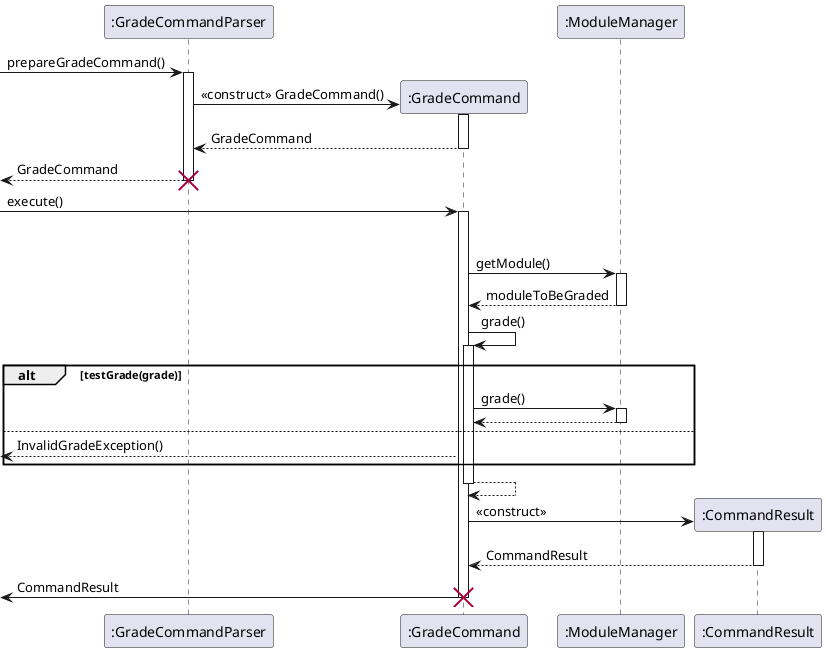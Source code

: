 @startuml
-> ":GradeCommandParser": prepareGradeCommand()
activate ":GradeCommandParser"
create ":GradeCommand"
":GradeCommandParser" -> ":GradeCommand": <<construct>> GradeCommand()
activate ":GradeCommand"
":GradeCommandParser" <-- ":GradeCommand" : GradeCommand
deactivate ":GradeCommand"
<-- ":GradeCommandParser" : GradeCommand
deactivate ":GradeCommandParser"
destroy ":GradeCommandParser"
-> ":GradeCommand" : execute()
activate ":GradeCommand"
deactivate ":GradeCommandParser"
":GradeCommand" -> ":ModuleManager" : getModule()
activate ":ModuleManager"
":GradeCommand" <-- ":ModuleManager" :moduleToBeGraded
deactivate ":ModuleManager"
":GradeCommand" -> ":GradeCommand" : grade()
alt testGrade(grade)
    activate ":GradeCommand"
    ":GradeCommand" -> ":ModuleManager" :grade()
    activate ":ModuleManager"
    ":GradeCommand" <-- ":ModuleManager"
    deactivate ":ModuleManager"
else
    <-- ":GradeCommand" : InvalidGradeException()
end
":GradeCommand" --> ":GradeCommand"
deactivate ":GradeCommand"
create ":CommandResult"
":GradeCommand" -> ":CommandResult" : <<construct>>
activate ":CommandResult"
":GradeCommand" <-- ":CommandResult" : CommandResult
deactivate ":CommandResult"
<- ":GradeCommand" : CommandResult
deactivate ":GradeCommand"
destroy ":GradeCommand"
@enduml